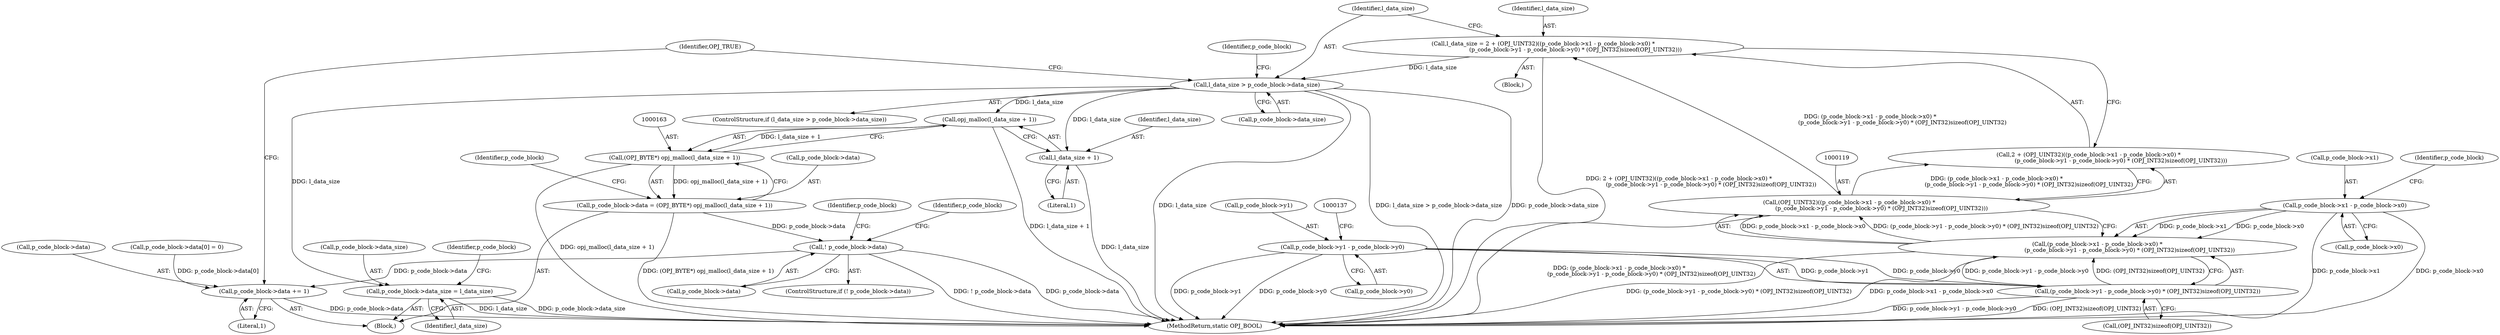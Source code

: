 digraph "0_openjpeg_afb308b9ccbe129608c9205cf3bb39bbefad90b9@integer" {
"1000114" [label="(Call,l_data_size = 2 + (OPJ_UINT32)((p_code_block->x1 - p_code_block->x0) *\n                                    (p_code_block->y1 - p_code_block->y0) * (OPJ_INT32)sizeof(OPJ_UINT32)))"];
"1000118" [label="(Call,(OPJ_UINT32)((p_code_block->x1 - p_code_block->x0) *\n                                    (p_code_block->y1 - p_code_block->y0) * (OPJ_INT32)sizeof(OPJ_UINT32)))"];
"1000120" [label="(Call,(p_code_block->x1 - p_code_block->x0) *\n                                    (p_code_block->y1 - p_code_block->y0) * (OPJ_INT32)sizeof(OPJ_UINT32))"];
"1000121" [label="(Call,p_code_block->x1 - p_code_block->x0)"];
"1000128" [label="(Call,(p_code_block->y1 - p_code_block->y0) * (OPJ_INT32)sizeof(OPJ_UINT32))"];
"1000129" [label="(Call,p_code_block->y1 - p_code_block->y0)"];
"1000141" [label="(Call,l_data_size > p_code_block->data_size)"];
"1000164" [label="(Call,opj_malloc(l_data_size + 1))"];
"1000162" [label="(Call,(OPJ_BYTE*) opj_malloc(l_data_size + 1))"];
"1000158" [label="(Call,p_code_block->data = (OPJ_BYTE*) opj_malloc(l_data_size + 1))"];
"1000169" [label="(Call,! p_code_block->data)"];
"1000193" [label="(Call,p_code_block->data += 1)"];
"1000165" [label="(Call,l_data_size + 1)"];
"1000181" [label="(Call,p_code_block->data_size = l_data_size)"];
"1000185" [label="(Identifier,l_data_size)"];
"1000166" [label="(Identifier,l_data_size)"];
"1000129" [label="(Call,p_code_block->y1 - p_code_block->y0)"];
"1000128" [label="(Call,(p_code_block->y1 - p_code_block->y0) * (OPJ_INT32)sizeof(OPJ_UINT32))"];
"1000197" [label="(Literal,1)"];
"1000116" [label="(Call,2 + (OPJ_UINT32)((p_code_block->x1 - p_code_block->x0) *\n                                    (p_code_block->y1 - p_code_block->y0) * (OPJ_INT32)sizeof(OPJ_UINT32)))"];
"1000158" [label="(Call,p_code_block->data = (OPJ_BYTE*) opj_malloc(l_data_size + 1))"];
"1000146" [label="(Block,)"];
"1000115" [label="(Identifier,l_data_size)"];
"1000142" [label="(Identifier,l_data_size)"];
"1000162" [label="(Call,(OPJ_BYTE*) opj_malloc(l_data_size + 1))"];
"1000122" [label="(Call,p_code_block->x1)"];
"1000130" [label="(Call,p_code_block->y1)"];
"1000199" [label="(Identifier,OPJ_TRUE)"];
"1000176" [label="(Identifier,p_code_block)"];
"1000194" [label="(Call,p_code_block->data)"];
"1000169" [label="(Call,! p_code_block->data)"];
"1000189" [label="(Identifier,p_code_block)"];
"1000136" [label="(Call,(OPJ_INT32)sizeof(OPJ_UINT32))"];
"1000125" [label="(Call,p_code_block->x0)"];
"1000170" [label="(Call,p_code_block->data)"];
"1000165" [label="(Call,l_data_size + 1)"];
"1000168" [label="(ControlStructure,if (! p_code_block->data))"];
"1000140" [label="(ControlStructure,if (l_data_size > p_code_block->data_size))"];
"1000143" [label="(Call,p_code_block->data_size)"];
"1000200" [label="(MethodReturn,static OPJ_BOOL)"];
"1000181" [label="(Call,p_code_block->data_size = l_data_size)"];
"1000167" [label="(Literal,1)"];
"1000159" [label="(Call,p_code_block->data)"];
"1000131" [label="(Identifier,p_code_block)"];
"1000149" [label="(Identifier,p_code_block)"];
"1000121" [label="(Call,p_code_block->x1 - p_code_block->x0)"];
"1000133" [label="(Call,p_code_block->y0)"];
"1000164" [label="(Call,opj_malloc(l_data_size + 1))"];
"1000182" [label="(Call,p_code_block->data_size)"];
"1000141" [label="(Call,l_data_size > p_code_block->data_size)"];
"1000112" [label="(Block,)"];
"1000186" [label="(Call,p_code_block->data[0] = 0)"];
"1000114" [label="(Call,l_data_size = 2 + (OPJ_UINT32)((p_code_block->x1 - p_code_block->x0) *\n                                    (p_code_block->y1 - p_code_block->y0) * (OPJ_INT32)sizeof(OPJ_UINT32)))"];
"1000183" [label="(Identifier,p_code_block)"];
"1000193" [label="(Call,p_code_block->data += 1)"];
"1000120" [label="(Call,(p_code_block->x1 - p_code_block->x0) *\n                                    (p_code_block->y1 - p_code_block->y0) * (OPJ_INT32)sizeof(OPJ_UINT32))"];
"1000118" [label="(Call,(OPJ_UINT32)((p_code_block->x1 - p_code_block->x0) *\n                                    (p_code_block->y1 - p_code_block->y0) * (OPJ_INT32)sizeof(OPJ_UINT32)))"];
"1000171" [label="(Identifier,p_code_block)"];
"1000114" -> "1000112"  [label="AST: "];
"1000114" -> "1000116"  [label="CFG: "];
"1000115" -> "1000114"  [label="AST: "];
"1000116" -> "1000114"  [label="AST: "];
"1000142" -> "1000114"  [label="CFG: "];
"1000114" -> "1000200"  [label="DDG: 2 + (OPJ_UINT32)((p_code_block->x1 - p_code_block->x0) *\n                                    (p_code_block->y1 - p_code_block->y0) * (OPJ_INT32)sizeof(OPJ_UINT32))"];
"1000118" -> "1000114"  [label="DDG: (p_code_block->x1 - p_code_block->x0) *\n                                    (p_code_block->y1 - p_code_block->y0) * (OPJ_INT32)sizeof(OPJ_UINT32)"];
"1000114" -> "1000141"  [label="DDG: l_data_size"];
"1000118" -> "1000116"  [label="AST: "];
"1000118" -> "1000120"  [label="CFG: "];
"1000119" -> "1000118"  [label="AST: "];
"1000120" -> "1000118"  [label="AST: "];
"1000116" -> "1000118"  [label="CFG: "];
"1000118" -> "1000200"  [label="DDG: (p_code_block->x1 - p_code_block->x0) *\n                                    (p_code_block->y1 - p_code_block->y0) * (OPJ_INT32)sizeof(OPJ_UINT32)"];
"1000118" -> "1000116"  [label="DDG: (p_code_block->x1 - p_code_block->x0) *\n                                    (p_code_block->y1 - p_code_block->y0) * (OPJ_INT32)sizeof(OPJ_UINT32)"];
"1000120" -> "1000118"  [label="DDG: p_code_block->x1 - p_code_block->x0"];
"1000120" -> "1000118"  [label="DDG: (p_code_block->y1 - p_code_block->y0) * (OPJ_INT32)sizeof(OPJ_UINT32)"];
"1000120" -> "1000128"  [label="CFG: "];
"1000121" -> "1000120"  [label="AST: "];
"1000128" -> "1000120"  [label="AST: "];
"1000120" -> "1000200"  [label="DDG: p_code_block->x1 - p_code_block->x0"];
"1000120" -> "1000200"  [label="DDG: (p_code_block->y1 - p_code_block->y0) * (OPJ_INT32)sizeof(OPJ_UINT32)"];
"1000121" -> "1000120"  [label="DDG: p_code_block->x1"];
"1000121" -> "1000120"  [label="DDG: p_code_block->x0"];
"1000128" -> "1000120"  [label="DDG: p_code_block->y1 - p_code_block->y0"];
"1000128" -> "1000120"  [label="DDG: (OPJ_INT32)sizeof(OPJ_UINT32)"];
"1000121" -> "1000125"  [label="CFG: "];
"1000122" -> "1000121"  [label="AST: "];
"1000125" -> "1000121"  [label="AST: "];
"1000131" -> "1000121"  [label="CFG: "];
"1000121" -> "1000200"  [label="DDG: p_code_block->x0"];
"1000121" -> "1000200"  [label="DDG: p_code_block->x1"];
"1000128" -> "1000136"  [label="CFG: "];
"1000129" -> "1000128"  [label="AST: "];
"1000136" -> "1000128"  [label="AST: "];
"1000128" -> "1000200"  [label="DDG: p_code_block->y1 - p_code_block->y0"];
"1000128" -> "1000200"  [label="DDG: (OPJ_INT32)sizeof(OPJ_UINT32)"];
"1000129" -> "1000128"  [label="DDG: p_code_block->y1"];
"1000129" -> "1000128"  [label="DDG: p_code_block->y0"];
"1000129" -> "1000133"  [label="CFG: "];
"1000130" -> "1000129"  [label="AST: "];
"1000133" -> "1000129"  [label="AST: "];
"1000137" -> "1000129"  [label="CFG: "];
"1000129" -> "1000200"  [label="DDG: p_code_block->y0"];
"1000129" -> "1000200"  [label="DDG: p_code_block->y1"];
"1000141" -> "1000140"  [label="AST: "];
"1000141" -> "1000143"  [label="CFG: "];
"1000142" -> "1000141"  [label="AST: "];
"1000143" -> "1000141"  [label="AST: "];
"1000149" -> "1000141"  [label="CFG: "];
"1000199" -> "1000141"  [label="CFG: "];
"1000141" -> "1000200"  [label="DDG: l_data_size"];
"1000141" -> "1000200"  [label="DDG: l_data_size > p_code_block->data_size"];
"1000141" -> "1000200"  [label="DDG: p_code_block->data_size"];
"1000141" -> "1000164"  [label="DDG: l_data_size"];
"1000141" -> "1000165"  [label="DDG: l_data_size"];
"1000141" -> "1000181"  [label="DDG: l_data_size"];
"1000164" -> "1000162"  [label="AST: "];
"1000164" -> "1000165"  [label="CFG: "];
"1000165" -> "1000164"  [label="AST: "];
"1000162" -> "1000164"  [label="CFG: "];
"1000164" -> "1000200"  [label="DDG: l_data_size + 1"];
"1000164" -> "1000162"  [label="DDG: l_data_size + 1"];
"1000162" -> "1000158"  [label="AST: "];
"1000163" -> "1000162"  [label="AST: "];
"1000158" -> "1000162"  [label="CFG: "];
"1000162" -> "1000200"  [label="DDG: opj_malloc(l_data_size + 1)"];
"1000162" -> "1000158"  [label="DDG: opj_malloc(l_data_size + 1)"];
"1000158" -> "1000146"  [label="AST: "];
"1000159" -> "1000158"  [label="AST: "];
"1000171" -> "1000158"  [label="CFG: "];
"1000158" -> "1000200"  [label="DDG: (OPJ_BYTE*) opj_malloc(l_data_size + 1)"];
"1000158" -> "1000169"  [label="DDG: p_code_block->data"];
"1000169" -> "1000168"  [label="AST: "];
"1000169" -> "1000170"  [label="CFG: "];
"1000170" -> "1000169"  [label="AST: "];
"1000176" -> "1000169"  [label="CFG: "];
"1000183" -> "1000169"  [label="CFG: "];
"1000169" -> "1000200"  [label="DDG: ! p_code_block->data"];
"1000169" -> "1000200"  [label="DDG: p_code_block->data"];
"1000169" -> "1000193"  [label="DDG: p_code_block->data"];
"1000193" -> "1000146"  [label="AST: "];
"1000193" -> "1000197"  [label="CFG: "];
"1000194" -> "1000193"  [label="AST: "];
"1000197" -> "1000193"  [label="AST: "];
"1000199" -> "1000193"  [label="CFG: "];
"1000193" -> "1000200"  [label="DDG: p_code_block->data"];
"1000186" -> "1000193"  [label="DDG: p_code_block->data[0]"];
"1000165" -> "1000167"  [label="CFG: "];
"1000166" -> "1000165"  [label="AST: "];
"1000167" -> "1000165"  [label="AST: "];
"1000165" -> "1000200"  [label="DDG: l_data_size"];
"1000181" -> "1000146"  [label="AST: "];
"1000181" -> "1000185"  [label="CFG: "];
"1000182" -> "1000181"  [label="AST: "];
"1000185" -> "1000181"  [label="AST: "];
"1000189" -> "1000181"  [label="CFG: "];
"1000181" -> "1000200"  [label="DDG: p_code_block->data_size"];
"1000181" -> "1000200"  [label="DDG: l_data_size"];
}
